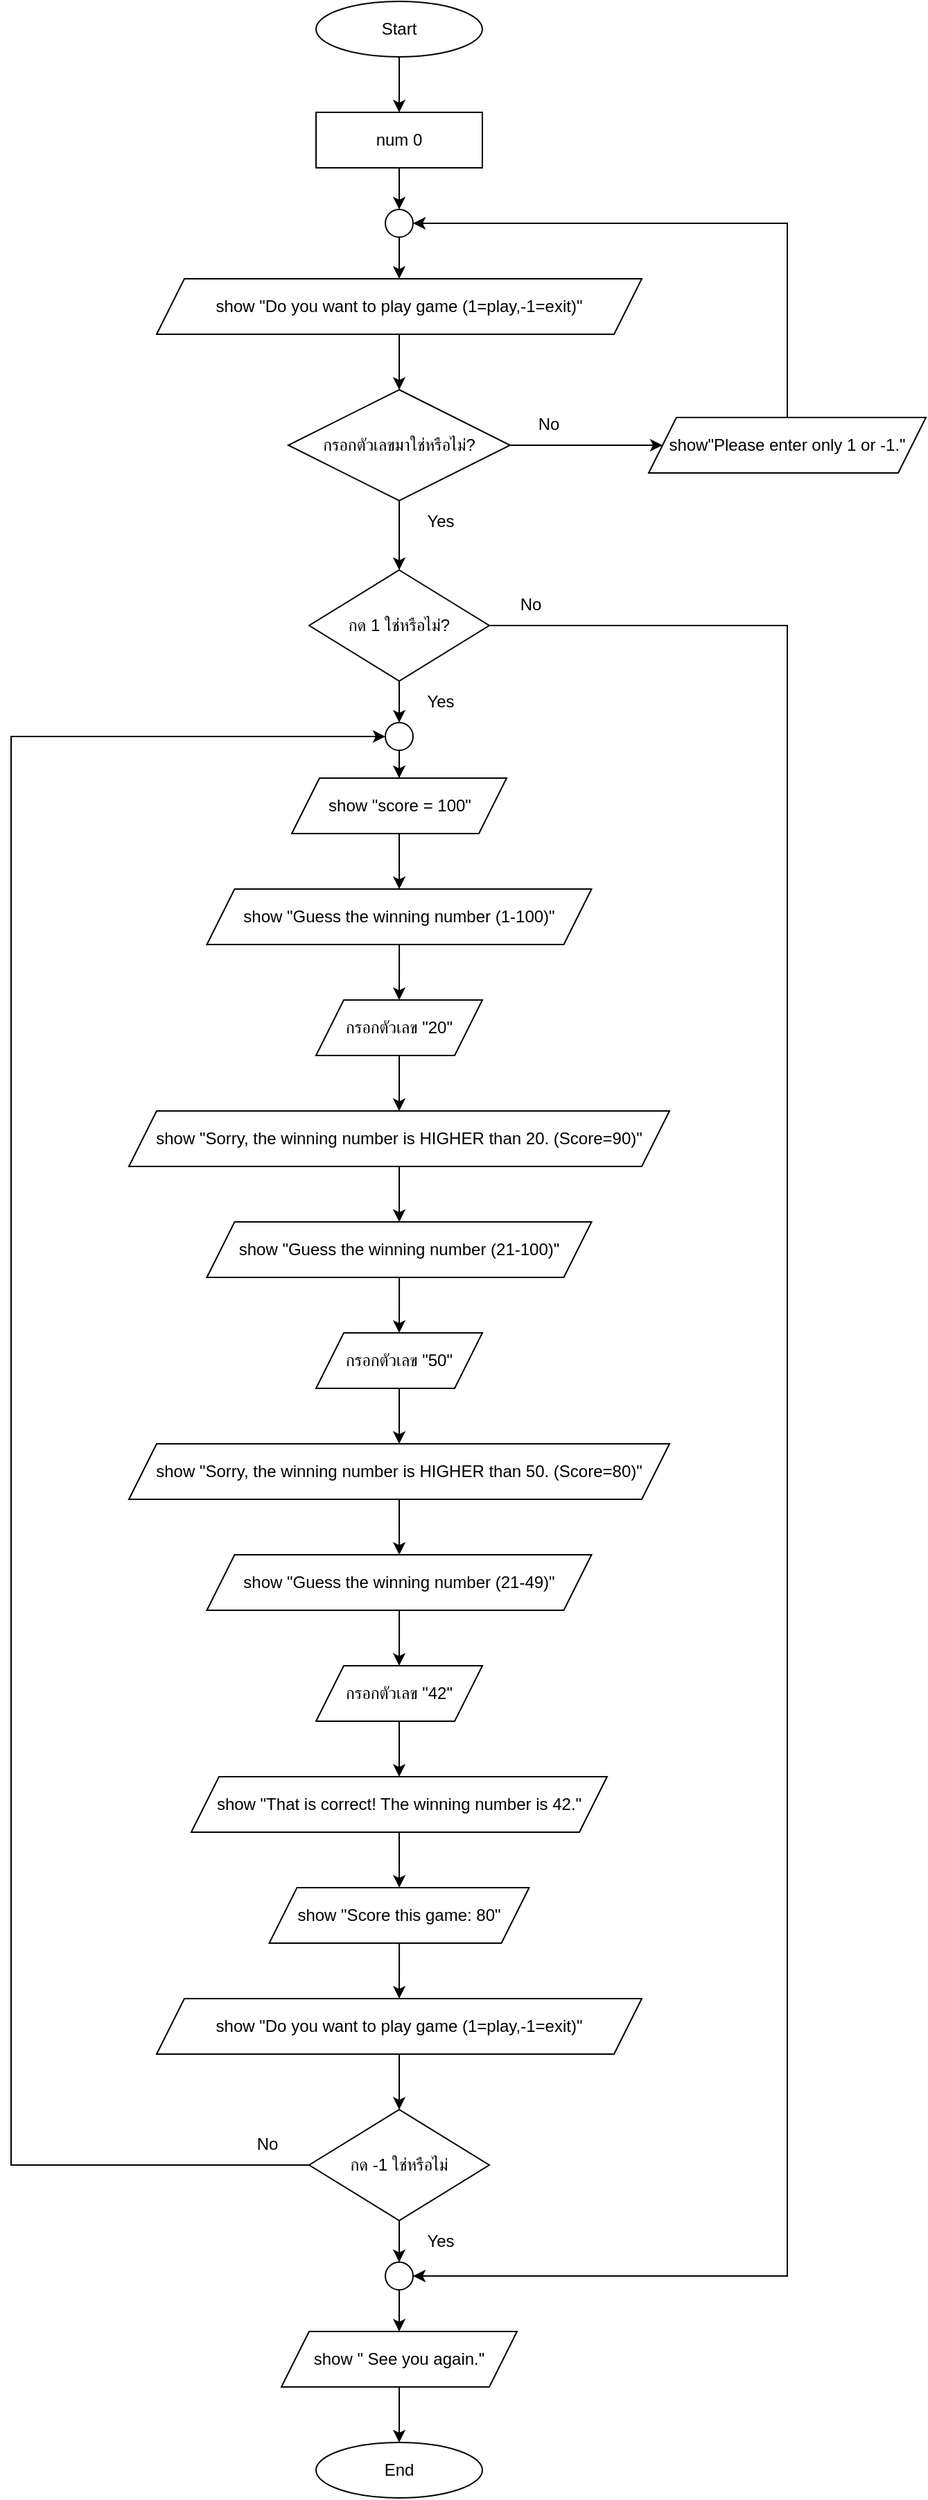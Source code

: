 <mxfile version="28.0.7">
  <diagram name="หน้า-1" id="QPK8JkxdjzXabejEID5F">
    <mxGraphModel dx="1238" dy="525" grid="1" gridSize="10" guides="1" tooltips="1" connect="1" arrows="1" fold="1" page="1" pageScale="1" pageWidth="827" pageHeight="1169" math="0" shadow="0">
      <root>
        <mxCell id="0" />
        <mxCell id="1" parent="0" />
        <mxCell id="rFa5IJYk439L6juXjcfR-76" style="edgeStyle=orthogonalEdgeStyle;rounded=0;orthogonalLoop=1;jettySize=auto;html=1;entryX=0.5;entryY=0;entryDx=0;entryDy=0;" parent="1" source="rFa5IJYk439L6juXjcfR-1" target="rFa5IJYk439L6juXjcfR-75" edge="1">
          <mxGeometry relative="1" as="geometry" />
        </mxCell>
        <mxCell id="rFa5IJYk439L6juXjcfR-1" value="Start" style="ellipse;whiteSpace=wrap;html=1;" parent="1" vertex="1">
          <mxGeometry x="340" width="120" height="40" as="geometry" />
        </mxCell>
        <mxCell id="rFa5IJYk439L6juXjcfR-56" value="" style="edgeStyle=orthogonalEdgeStyle;rounded=0;orthogonalLoop=1;jettySize=auto;html=1;" parent="1" source="rFa5IJYk439L6juXjcfR-3" target="rFa5IJYk439L6juXjcfR-55" edge="1">
          <mxGeometry relative="1" as="geometry" />
        </mxCell>
        <mxCell id="rFa5IJYk439L6juXjcfR-3" value="show &quot;Do you want to play game (1=play,-1=exit)&quot;" style="shape=parallelogram;perimeter=parallelogramPerimeter;whiteSpace=wrap;html=1;fixedSize=1;" parent="1" vertex="1">
          <mxGeometry x="225" y="200" width="350" height="40" as="geometry" />
        </mxCell>
        <mxCell id="rFa5IJYk439L6juXjcfR-43" value="" style="edgeStyle=orthogonalEdgeStyle;rounded=0;orthogonalLoop=1;jettySize=auto;html=1;" parent="1" source="rFa5IJYk439L6juXjcfR-6" target="rFa5IJYk439L6juXjcfR-42" edge="1">
          <mxGeometry relative="1" as="geometry" />
        </mxCell>
        <mxCell id="rFa5IJYk439L6juXjcfR-70" style="edgeStyle=orthogonalEdgeStyle;rounded=0;orthogonalLoop=1;jettySize=auto;html=1;entryX=1;entryY=0.5;entryDx=0;entryDy=0;" parent="1" source="rFa5IJYk439L6juXjcfR-6" target="rFa5IJYk439L6juXjcfR-47" edge="1">
          <mxGeometry relative="1" as="geometry">
            <mxPoint x="420" y="1640" as="targetPoint" />
            <Array as="points">
              <mxPoint x="680" y="450" />
              <mxPoint x="680" y="1640" />
            </Array>
          </mxGeometry>
        </mxCell>
        <mxCell id="rFa5IJYk439L6juXjcfR-6" value="กด 1 ใช่หรือไม่?" style="rhombus;whiteSpace=wrap;html=1;" parent="1" vertex="1">
          <mxGeometry x="335" y="410" width="130" height="80" as="geometry" />
        </mxCell>
        <mxCell id="rFa5IJYk439L6juXjcfR-17" value="" style="edgeStyle=orthogonalEdgeStyle;rounded=0;orthogonalLoop=1;jettySize=auto;html=1;" parent="1" source="rFa5IJYk439L6juXjcfR-8" target="rFa5IJYk439L6juXjcfR-13" edge="1">
          <mxGeometry relative="1" as="geometry" />
        </mxCell>
        <mxCell id="rFa5IJYk439L6juXjcfR-8" value="show &quot;score = 100&quot;" style="shape=parallelogram;perimeter=parallelogramPerimeter;whiteSpace=wrap;html=1;fixedSize=1;" parent="1" vertex="1">
          <mxGeometry x="322.5" y="560" width="155" height="40" as="geometry" />
        </mxCell>
        <mxCell id="rFa5IJYk439L6juXjcfR-40" value="" style="edgeStyle=orthogonalEdgeStyle;rounded=0;orthogonalLoop=1;jettySize=auto;html=1;" parent="1" source="rFa5IJYk439L6juXjcfR-10" target="rFa5IJYk439L6juXjcfR-11" edge="1">
          <mxGeometry relative="1" as="geometry" />
        </mxCell>
        <mxCell id="rFa5IJYk439L6juXjcfR-10" value="show &quot;&amp;nbsp;See you again.&quot;" style="shape=parallelogram;perimeter=parallelogramPerimeter;whiteSpace=wrap;html=1;fixedSize=1;" parent="1" vertex="1">
          <mxGeometry x="315" y="1680" width="170" height="40" as="geometry" />
        </mxCell>
        <mxCell id="rFa5IJYk439L6juXjcfR-11" value="End" style="ellipse;whiteSpace=wrap;html=1;" parent="1" vertex="1">
          <mxGeometry x="340" y="1760" width="120" height="40" as="geometry" />
        </mxCell>
        <mxCell id="rFa5IJYk439L6juXjcfR-18" value="" style="edgeStyle=orthogonalEdgeStyle;rounded=0;orthogonalLoop=1;jettySize=auto;html=1;" parent="1" source="rFa5IJYk439L6juXjcfR-13" target="rFa5IJYk439L6juXjcfR-14" edge="1">
          <mxGeometry relative="1" as="geometry" />
        </mxCell>
        <mxCell id="rFa5IJYk439L6juXjcfR-13" value="show &quot;Guess the winning number (1-100)&quot;" style="shape=parallelogram;perimeter=parallelogramPerimeter;whiteSpace=wrap;html=1;fixedSize=1;" parent="1" vertex="1">
          <mxGeometry x="261.25" y="640" width="277.5" height="40" as="geometry" />
        </mxCell>
        <mxCell id="rFa5IJYk439L6juXjcfR-52" value="" style="edgeStyle=orthogonalEdgeStyle;rounded=0;orthogonalLoop=1;jettySize=auto;html=1;" parent="1" source="rFa5IJYk439L6juXjcfR-14" target="rFa5IJYk439L6juXjcfR-15" edge="1">
          <mxGeometry relative="1" as="geometry" />
        </mxCell>
        <mxCell id="rFa5IJYk439L6juXjcfR-14" value="กรอกตัวเลข &quot;20&quot;" style="shape=parallelogram;perimeter=parallelogramPerimeter;whiteSpace=wrap;html=1;fixedSize=1;" parent="1" vertex="1">
          <mxGeometry x="340" y="720" width="120" height="40" as="geometry" />
        </mxCell>
        <mxCell id="rFa5IJYk439L6juXjcfR-53" value="" style="edgeStyle=orthogonalEdgeStyle;rounded=0;orthogonalLoop=1;jettySize=auto;html=1;" parent="1" source="rFa5IJYk439L6juXjcfR-15" target="rFa5IJYk439L6juXjcfR-20" edge="1">
          <mxGeometry relative="1" as="geometry" />
        </mxCell>
        <mxCell id="rFa5IJYk439L6juXjcfR-15" value="show &quot;Sorry, the winning number is HIGHER than 20. (Score=90)&quot;" style="shape=parallelogram;perimeter=parallelogramPerimeter;whiteSpace=wrap;html=1;fixedSize=1;" parent="1" vertex="1">
          <mxGeometry x="205" y="800" width="390" height="40" as="geometry" />
        </mxCell>
        <mxCell id="rFa5IJYk439L6juXjcfR-36" value="" style="edgeStyle=orthogonalEdgeStyle;rounded=0;orthogonalLoop=1;jettySize=auto;html=1;" parent="1" source="rFa5IJYk439L6juXjcfR-16" target="rFa5IJYk439L6juXjcfR-35" edge="1">
          <mxGeometry relative="1" as="geometry" />
        </mxCell>
        <mxCell id="rFa5IJYk439L6juXjcfR-16" value="show &quot;Score this game: 80&quot;" style="shape=parallelogram;perimeter=parallelogramPerimeter;whiteSpace=wrap;html=1;fixedSize=1;" parent="1" vertex="1">
          <mxGeometry x="306.25" y="1360" width="187.5" height="40" as="geometry" />
        </mxCell>
        <mxCell id="rFa5IJYk439L6juXjcfR-24" value="" style="edgeStyle=orthogonalEdgeStyle;rounded=0;orthogonalLoop=1;jettySize=auto;html=1;" parent="1" source="rFa5IJYk439L6juXjcfR-20" target="rFa5IJYk439L6juXjcfR-22" edge="1">
          <mxGeometry relative="1" as="geometry" />
        </mxCell>
        <mxCell id="rFa5IJYk439L6juXjcfR-20" value="show &quot;Guess the winning number (21-100)&quot;" style="shape=parallelogram;perimeter=parallelogramPerimeter;whiteSpace=wrap;html=1;fixedSize=1;" parent="1" vertex="1">
          <mxGeometry x="261.25" y="880" width="277.5" height="40" as="geometry" />
        </mxCell>
        <mxCell id="rFa5IJYk439L6juXjcfR-71" value="" style="edgeStyle=orthogonalEdgeStyle;rounded=0;orthogonalLoop=1;jettySize=auto;html=1;" parent="1" source="rFa5IJYk439L6juXjcfR-22" target="rFa5IJYk439L6juXjcfR-23" edge="1">
          <mxGeometry relative="1" as="geometry" />
        </mxCell>
        <mxCell id="rFa5IJYk439L6juXjcfR-22" value="กรอกตัวเลข &quot;50&quot;" style="shape=parallelogram;perimeter=parallelogramPerimeter;whiteSpace=wrap;html=1;fixedSize=1;" parent="1" vertex="1">
          <mxGeometry x="340" y="960" width="120" height="40" as="geometry" />
        </mxCell>
        <mxCell id="rFa5IJYk439L6juXjcfR-54" value="" style="edgeStyle=orthogonalEdgeStyle;rounded=0;orthogonalLoop=1;jettySize=auto;html=1;" parent="1" source="rFa5IJYk439L6juXjcfR-23" target="rFa5IJYk439L6juXjcfR-26" edge="1">
          <mxGeometry relative="1" as="geometry" />
        </mxCell>
        <mxCell id="rFa5IJYk439L6juXjcfR-23" value="show &quot;Sorry, the winning number is HIGHER than 50. (Score=80)&quot;" style="shape=parallelogram;perimeter=parallelogramPerimeter;whiteSpace=wrap;html=1;fixedSize=1;" parent="1" vertex="1">
          <mxGeometry x="205" y="1040" width="390" height="40" as="geometry" />
        </mxCell>
        <mxCell id="rFa5IJYk439L6juXjcfR-31" value="" style="edgeStyle=orthogonalEdgeStyle;rounded=0;orthogonalLoop=1;jettySize=auto;html=1;" parent="1" source="rFa5IJYk439L6juXjcfR-26" target="rFa5IJYk439L6juXjcfR-28" edge="1">
          <mxGeometry relative="1" as="geometry" />
        </mxCell>
        <mxCell id="rFa5IJYk439L6juXjcfR-26" value="show &quot;Guess the winning number (21-49)&quot;" style="shape=parallelogram;perimeter=parallelogramPerimeter;whiteSpace=wrap;html=1;fixedSize=1;" parent="1" vertex="1">
          <mxGeometry x="261.25" y="1120" width="277.5" height="40" as="geometry" />
        </mxCell>
        <mxCell id="rFa5IJYk439L6juXjcfR-33" value="" style="edgeStyle=orthogonalEdgeStyle;rounded=0;orthogonalLoop=1;jettySize=auto;html=1;" parent="1" source="rFa5IJYk439L6juXjcfR-28" target="rFa5IJYk439L6juXjcfR-32" edge="1">
          <mxGeometry relative="1" as="geometry" />
        </mxCell>
        <mxCell id="rFa5IJYk439L6juXjcfR-28" value="กรอกตัวเลข &quot;42&quot;" style="shape=parallelogram;perimeter=parallelogramPerimeter;whiteSpace=wrap;html=1;fixedSize=1;" parent="1" vertex="1">
          <mxGeometry x="340" y="1200" width="120" height="40" as="geometry" />
        </mxCell>
        <mxCell id="rFa5IJYk439L6juXjcfR-29" value="Yes" style="text;html=1;align=center;verticalAlign=middle;whiteSpace=wrap;rounded=0;" parent="1" vertex="1">
          <mxGeometry x="400" y="490" width="60" height="30" as="geometry" />
        </mxCell>
        <mxCell id="rFa5IJYk439L6juXjcfR-30" value="No" style="text;html=1;align=center;verticalAlign=middle;whiteSpace=wrap;rounded=0;" parent="1" vertex="1">
          <mxGeometry x="465" y="420" width="60" height="30" as="geometry" />
        </mxCell>
        <mxCell id="rFa5IJYk439L6juXjcfR-34" value="" style="edgeStyle=orthogonalEdgeStyle;rounded=0;orthogonalLoop=1;jettySize=auto;html=1;" parent="1" source="rFa5IJYk439L6juXjcfR-32" target="rFa5IJYk439L6juXjcfR-16" edge="1">
          <mxGeometry relative="1" as="geometry" />
        </mxCell>
        <mxCell id="rFa5IJYk439L6juXjcfR-32" value="show &quot;That is correct! The winning number is 42.&quot;" style="shape=parallelogram;perimeter=parallelogramPerimeter;whiteSpace=wrap;html=1;fixedSize=1;" parent="1" vertex="1">
          <mxGeometry x="250" y="1280" width="300" height="40" as="geometry" />
        </mxCell>
        <mxCell id="rFa5IJYk439L6juXjcfR-46" value="" style="edgeStyle=orthogonalEdgeStyle;rounded=0;orthogonalLoop=1;jettySize=auto;html=1;" parent="1" source="rFa5IJYk439L6juXjcfR-35" target="rFa5IJYk439L6juXjcfR-37" edge="1">
          <mxGeometry relative="1" as="geometry" />
        </mxCell>
        <mxCell id="rFa5IJYk439L6juXjcfR-35" value="show &quot;Do you want to play game (1=play,-1=exit)&quot;" style="shape=parallelogram;perimeter=parallelogramPerimeter;whiteSpace=wrap;html=1;fixedSize=1;" parent="1" vertex="1">
          <mxGeometry x="225" y="1440" width="350" height="40" as="geometry" />
        </mxCell>
        <mxCell id="rFa5IJYk439L6juXjcfR-41" style="edgeStyle=orthogonalEdgeStyle;rounded=0;orthogonalLoop=1;jettySize=auto;html=1;entryX=0;entryY=0.5;entryDx=0;entryDy=0;exitX=0;exitY=0.5;exitDx=0;exitDy=0;" parent="1" source="rFa5IJYk439L6juXjcfR-37" target="rFa5IJYk439L6juXjcfR-42" edge="1">
          <mxGeometry relative="1" as="geometry">
            <mxPoint x="160" y="400" as="targetPoint" />
            <Array as="points">
              <mxPoint x="120" y="1560" />
              <mxPoint x="120" y="530" />
            </Array>
          </mxGeometry>
        </mxCell>
        <mxCell id="rFa5IJYk439L6juXjcfR-49" value="" style="edgeStyle=orthogonalEdgeStyle;rounded=0;orthogonalLoop=1;jettySize=auto;html=1;" parent="1" source="rFa5IJYk439L6juXjcfR-37" target="rFa5IJYk439L6juXjcfR-47" edge="1">
          <mxGeometry relative="1" as="geometry" />
        </mxCell>
        <mxCell id="rFa5IJYk439L6juXjcfR-37" value="กด -1 ใช่หรือไม่" style="rhombus;whiteSpace=wrap;html=1;" parent="1" vertex="1">
          <mxGeometry x="335" y="1520" width="130" height="80" as="geometry" />
        </mxCell>
        <mxCell id="rFa5IJYk439L6juXjcfR-45" style="edgeStyle=orthogonalEdgeStyle;rounded=0;orthogonalLoop=1;jettySize=auto;html=1;entryX=0.5;entryY=0;entryDx=0;entryDy=0;" parent="1" source="rFa5IJYk439L6juXjcfR-42" target="rFa5IJYk439L6juXjcfR-8" edge="1">
          <mxGeometry relative="1" as="geometry" />
        </mxCell>
        <mxCell id="rFa5IJYk439L6juXjcfR-42" value="" style="ellipse;whiteSpace=wrap;html=1;aspect=fixed;" parent="1" vertex="1">
          <mxGeometry x="390" y="520" width="20" height="20" as="geometry" />
        </mxCell>
        <mxCell id="rFa5IJYk439L6juXjcfR-51" style="edgeStyle=orthogonalEdgeStyle;rounded=0;orthogonalLoop=1;jettySize=auto;html=1;entryX=0.5;entryY=0;entryDx=0;entryDy=0;" parent="1" source="rFa5IJYk439L6juXjcfR-47" target="rFa5IJYk439L6juXjcfR-10" edge="1">
          <mxGeometry relative="1" as="geometry" />
        </mxCell>
        <mxCell id="rFa5IJYk439L6juXjcfR-47" value="" style="ellipse;whiteSpace=wrap;html=1;aspect=fixed;" parent="1" vertex="1">
          <mxGeometry x="390" y="1630" width="20" height="20" as="geometry" />
        </mxCell>
        <mxCell id="rFa5IJYk439L6juXjcfR-57" value="" style="edgeStyle=orthogonalEdgeStyle;rounded=0;orthogonalLoop=1;jettySize=auto;html=1;" parent="1" source="rFa5IJYk439L6juXjcfR-55" target="rFa5IJYk439L6juXjcfR-6" edge="1">
          <mxGeometry relative="1" as="geometry" />
        </mxCell>
        <mxCell id="rFa5IJYk439L6juXjcfR-61" style="edgeStyle=orthogonalEdgeStyle;rounded=0;orthogonalLoop=1;jettySize=auto;html=1;entryX=0;entryY=0.5;entryDx=0;entryDy=0;" parent="1" source="rFa5IJYk439L6juXjcfR-55" target="rFa5IJYk439L6juXjcfR-60" edge="1">
          <mxGeometry relative="1" as="geometry" />
        </mxCell>
        <mxCell id="rFa5IJYk439L6juXjcfR-55" value="กรอกตัวเลขมาใช่หรือไม่?" style="rhombus;whiteSpace=wrap;html=1;" parent="1" vertex="1">
          <mxGeometry x="320" y="280" width="160" height="80" as="geometry" />
        </mxCell>
        <mxCell id="rFa5IJYk439L6juXjcfR-58" value="Yes" style="text;html=1;align=center;verticalAlign=middle;whiteSpace=wrap;rounded=0;" parent="1" vertex="1">
          <mxGeometry x="400" y="360" width="60" height="30" as="geometry" />
        </mxCell>
        <mxCell id="rFa5IJYk439L6juXjcfR-59" value="No" style="text;html=1;align=center;verticalAlign=middle;whiteSpace=wrap;rounded=0;" parent="1" vertex="1">
          <mxGeometry x="477.5" y="290" width="60" height="30" as="geometry" />
        </mxCell>
        <mxCell id="rFa5IJYk439L6juXjcfR-65" style="edgeStyle=orthogonalEdgeStyle;rounded=0;orthogonalLoop=1;jettySize=auto;html=1;entryX=1;entryY=0.5;entryDx=0;entryDy=0;" parent="1" source="rFa5IJYk439L6juXjcfR-60" edge="1">
          <mxGeometry relative="1" as="geometry">
            <mxPoint x="410" y="160" as="targetPoint" />
            <Array as="points">
              <mxPoint x="680" y="160" />
            </Array>
          </mxGeometry>
        </mxCell>
        <mxCell id="rFa5IJYk439L6juXjcfR-60" value="show&quot;Please enter only 1 or -1.&quot;" style="shape=parallelogram;perimeter=parallelogramPerimeter;whiteSpace=wrap;html=1;fixedSize=1;" parent="1" vertex="1">
          <mxGeometry x="580" y="300" width="200" height="40" as="geometry" />
        </mxCell>
        <mxCell id="rFa5IJYk439L6juXjcfR-69" style="edgeStyle=orthogonalEdgeStyle;rounded=0;orthogonalLoop=1;jettySize=auto;html=1;entryX=0.5;entryY=0;entryDx=0;entryDy=0;" parent="1" target="rFa5IJYk439L6juXjcfR-3" edge="1">
          <mxGeometry relative="1" as="geometry">
            <mxPoint x="400" y="170" as="sourcePoint" />
          </mxGeometry>
        </mxCell>
        <mxCell id="rFa5IJYk439L6juXjcfR-64" value="" style="ellipse;whiteSpace=wrap;html=1;aspect=fixed;" parent="1" vertex="1">
          <mxGeometry x="390" y="150" width="20" height="20" as="geometry" />
        </mxCell>
        <mxCell id="rFa5IJYk439L6juXjcfR-72" value="Yes" style="text;html=1;align=center;verticalAlign=middle;whiteSpace=wrap;rounded=0;" parent="1" vertex="1">
          <mxGeometry x="400" y="1600" width="60" height="30" as="geometry" />
        </mxCell>
        <mxCell id="rFa5IJYk439L6juXjcfR-73" value="No" style="text;html=1;align=center;verticalAlign=middle;whiteSpace=wrap;rounded=0;" parent="1" vertex="1">
          <mxGeometry x="275" y="1530" width="60" height="30" as="geometry" />
        </mxCell>
        <mxCell id="rFa5IJYk439L6juXjcfR-77" style="edgeStyle=orthogonalEdgeStyle;rounded=0;orthogonalLoop=1;jettySize=auto;html=1;entryX=0.5;entryY=0;entryDx=0;entryDy=0;" parent="1" source="rFa5IJYk439L6juXjcfR-75" target="rFa5IJYk439L6juXjcfR-64" edge="1">
          <mxGeometry relative="1" as="geometry" />
        </mxCell>
        <mxCell id="rFa5IJYk439L6juXjcfR-75" value="num 0" style="rounded=0;whiteSpace=wrap;html=1;" parent="1" vertex="1">
          <mxGeometry x="340" y="80" width="120" height="40" as="geometry" />
        </mxCell>
      </root>
    </mxGraphModel>
  </diagram>
</mxfile>
